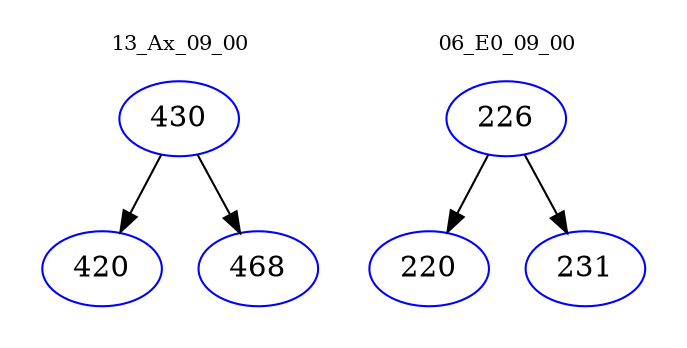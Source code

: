 digraph{
subgraph cluster_0 {
color = white
label = "13_Ax_09_00";
fontsize=10;
T0_430 [label="430", color="blue"]
T0_430 -> T0_420 [color="black"]
T0_420 [label="420", color="blue"]
T0_430 -> T0_468 [color="black"]
T0_468 [label="468", color="blue"]
}
subgraph cluster_1 {
color = white
label = "06_E0_09_00";
fontsize=10;
T1_226 [label="226", color="blue"]
T1_226 -> T1_220 [color="black"]
T1_220 [label="220", color="blue"]
T1_226 -> T1_231 [color="black"]
T1_231 [label="231", color="blue"]
}
}
